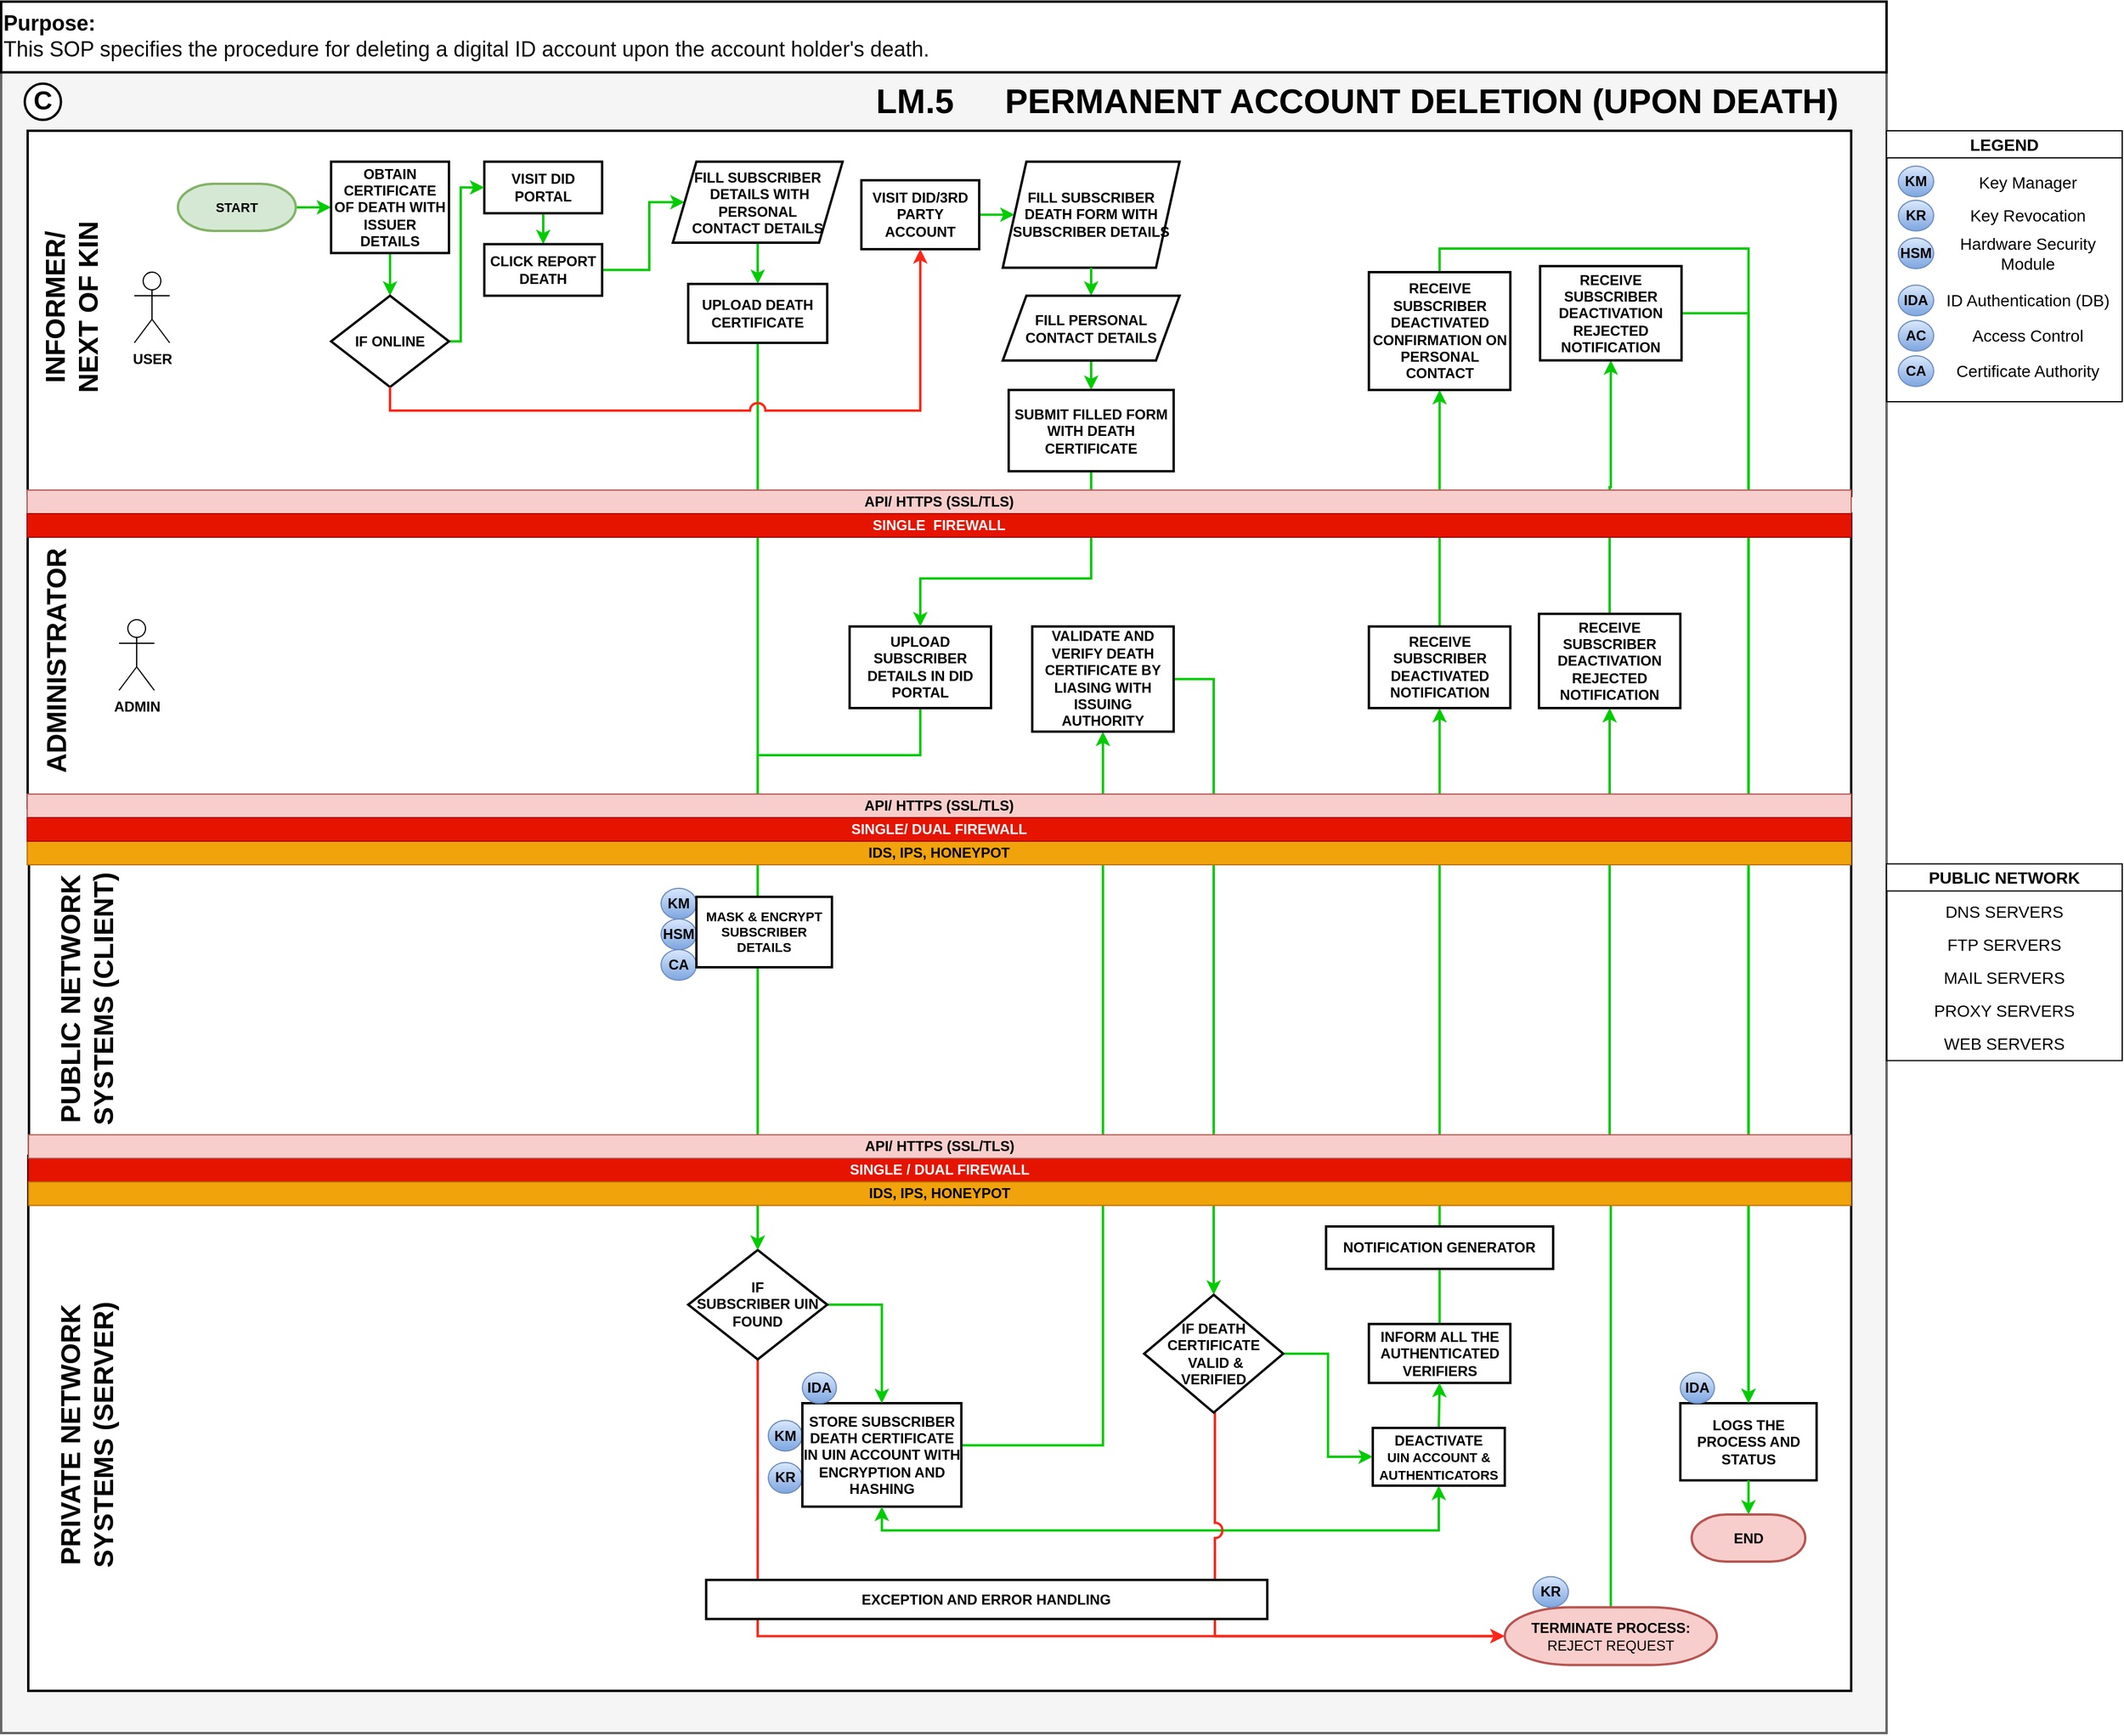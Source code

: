 <mxfile version="24.1.0" type="device">
  <diagram id="bsTosLUH5mfE9uCYUgKQ" name="Page-1">
    <mxGraphModel dx="1050" dy="629" grid="1" gridSize="10" guides="1" tooltips="1" connect="1" arrows="1" fold="1" page="1" pageScale="1" pageWidth="1920" pageHeight="1200" math="0" shadow="0">
      <root>
        <mxCell id="0" />
        <mxCell id="1" parent="0" />
        <mxCell id="t8oGIxHCCfBVZsMOv7Ev-1" value="" style="rounded=0;whiteSpace=wrap;html=1;fontSize=22;fillColor=#f5f5f5;fontColor=#333333;strokeColor=#666666;direction=east;strokeWidth=2;fontStyle=1" parent="1" vertex="1">
          <mxGeometry x="220" y="330" width="1600" height="1410" as="geometry" />
        </mxCell>
        <mxCell id="gReoyINGvB5XyIuWN1SI-45" value="" style="rounded=0;whiteSpace=wrap;html=1;strokeWidth=2;fontStyle=1;" parent="1" vertex="1">
          <mxGeometry x="242.46" y="705" width="1547.54" height="250" as="geometry" />
        </mxCell>
        <mxCell id="t8oGIxHCCfBVZsMOv7Ev-2" value="" style="rounded=0;whiteSpace=wrap;html=1;strokeWidth=2;fontStyle=1;fontSize=11;" parent="1" vertex="1">
          <mxGeometry x="243" y="1250" width="1547" height="454.19" as="geometry" />
        </mxCell>
        <mxCell id="t8oGIxHCCfBVZsMOv7Ev-3" value="" style="rounded=0;whiteSpace=wrap;html=1;strokeWidth=2;fontStyle=1;" parent="1" vertex="1">
          <mxGeometry x="243.61" y="950.5" width="1546.39" height="307.5" as="geometry" />
        </mxCell>
        <mxCell id="t8oGIxHCCfBVZsMOv7Ev-5" value="" style="rounded=0;whiteSpace=wrap;html=1;strokeWidth=2;fontStyle=1;" parent="1" vertex="1">
          <mxGeometry x="242.47" y="380" width="1547.53" height="310" as="geometry" />
        </mxCell>
        <mxCell id="Joddp9kIxZkXrCVyOgkU-51" value="LOGS THE PROCESS AND STATUS" style="rounded=0;whiteSpace=wrap;html=1;fontStyle=1;strokeWidth=2;shape=label;boundedLbl=1;backgroundOutline=1;size=15;" parent="1" vertex="1">
          <mxGeometry x="1645" y="1460" width="115.65" height="65.5" as="geometry" />
        </mxCell>
        <mxCell id="Joddp9kIxZkXrCVyOgkU-52" value="&lt;b&gt;END&lt;/b&gt;" style="strokeWidth=2;html=1;shape=mxgraph.flowchart.terminator;whiteSpace=wrap;fillColor=#f8cecc;strokeColor=#b85450;" parent="1" vertex="1">
          <mxGeometry x="1654.64" y="1554.5" width="96.371" height="40" as="geometry" />
        </mxCell>
        <mxCell id="Joddp9kIxZkXrCVyOgkU-50" value="" style="edgeStyle=orthogonalEdgeStyle;rounded=0;orthogonalLoop=1;jettySize=auto;html=1;strokeColor=#00CC00;fontStyle=1;strokeWidth=2;" parent="1" source="Joddp9kIxZkXrCVyOgkU-51" target="Joddp9kIxZkXrCVyOgkU-52" edge="1">
          <mxGeometry relative="1" as="geometry" />
        </mxCell>
        <mxCell id="Joddp9kIxZkXrCVyOgkU-53" value="IDA" style="ellipse;whiteSpace=wrap;html=1;fillColor=#dae8fc;strokeColor=#6c8ebf;gradientColor=#7ea6e0;fontStyle=1" parent="1" vertex="1">
          <mxGeometry x="1645.0" y="1434" width="28.911" height="26" as="geometry" />
        </mxCell>
        <mxCell id="j2RuB6BJgCTbgCunn97j-59" value="KM" style="ellipse;whiteSpace=wrap;html=1;fillColor=#dae8fc;strokeColor=#6c8ebf;gradientColor=#7ea6e0;fontStyle=1" parent="1" vertex="1">
          <mxGeometry x="871.004" y="1474.6" width="28.911" height="26" as="geometry" />
        </mxCell>
        <mxCell id="j2RuB6BJgCTbgCunn97j-63" value="KR" style="ellipse;whiteSpace=wrap;html=1;fillColor=#dae8fc;strokeColor=#6c8ebf;gradientColor=#7ea6e0;fontStyle=1" parent="1" vertex="1">
          <mxGeometry x="871.004" y="1510.41" width="28.911" height="26" as="geometry" />
        </mxCell>
        <mxCell id="Z8aujRM5U38g-EnMuykP-30" style="edgeStyle=orthogonalEdgeStyle;rounded=0;orthogonalLoop=1;jettySize=auto;html=1;exitX=1;exitY=0;exitDx=0;exitDy=35.703;exitPerimeter=0;strokeColor=#00CC00;startArrow=none;startFill=0;strokeWidth=2;fontStyle=1;" parent="1" source="j2RuB6BJgCTbgCunn97j-26" target="Z8aujRM5U38g-EnMuykP-28" edge="1">
          <mxGeometry relative="1" as="geometry" />
        </mxCell>
        <mxCell id="j2RuB6BJgCTbgCunn97j-26" value="STORE SUBSCRIBER DEATH CERTIFICATE IN UIN ACCOUNT WITH ENCRYPTION AND HASHING" style="rounded=0;whiteSpace=wrap;html=1;fontStyle=1;strokeWidth=2;shape=label;boundedLbl=1;backgroundOutline=1;size=15;" parent="1" vertex="1">
          <mxGeometry x="899.91" y="1460" width="134.92" height="87.81" as="geometry" />
        </mxCell>
        <mxCell id="j2RuB6BJgCTbgCunn97j-60" value="IDA" style="ellipse;whiteSpace=wrap;html=1;fillColor=#dae8fc;strokeColor=#6c8ebf;gradientColor=#7ea6e0;fontStyle=1" parent="1" vertex="1">
          <mxGeometry x="899.919" y="1434" width="28.911" height="26" as="geometry" />
        </mxCell>
        <mxCell id="t8oGIxHCCfBVZsMOv7Ev-7" value="INFORMER/&lt;br&gt;NEXT OF KIN" style="text;html=1;align=center;verticalAlign=middle;resizable=0;points=[];autosize=1;strokeColor=none;fillColor=none;fontStyle=1;fontSize=23;strokeWidth=2;horizontal=0;" parent="1" vertex="1">
          <mxGeometry x="240" y="450" width="80" height="160" as="geometry" />
        </mxCell>
        <mxCell id="t8oGIxHCCfBVZsMOv7Ev-11" value="C" style="ellipse;whiteSpace=wrap;html=1;aspect=fixed;strokeWidth=2;fontStyle=1;fontSize=22;direction=south;" parent="1" vertex="1">
          <mxGeometry x="240" y="340" width="30.75" height="30.75" as="geometry" />
        </mxCell>
        <mxCell id="t8oGIxHCCfBVZsMOv7Ev-12" value="&lt;font style=&quot;font-size: 14px;&quot;&gt;LEGEND&lt;/font&gt;" style="swimlane;whiteSpace=wrap;html=1;" parent="1" vertex="1">
          <mxGeometry x="1820" y="380" width="200" height="230" as="geometry" />
        </mxCell>
        <mxCell id="t8oGIxHCCfBVZsMOv7Ev-13" value="KM" style="ellipse;whiteSpace=wrap;html=1;fillColor=#dae8fc;strokeColor=#6c8ebf;gradientColor=#7ea6e0;fontStyle=1" parent="t8oGIxHCCfBVZsMOv7Ev-12" vertex="1">
          <mxGeometry x="10" y="30" width="30" height="26" as="geometry" />
        </mxCell>
        <mxCell id="t8oGIxHCCfBVZsMOv7Ev-14" value="IDA" style="ellipse;whiteSpace=wrap;html=1;fillColor=#dae8fc;strokeColor=#6c8ebf;gradientColor=#7ea6e0;fontStyle=1" parent="t8oGIxHCCfBVZsMOv7Ev-12" vertex="1">
          <mxGeometry x="10" y="131" width="30" height="26" as="geometry" />
        </mxCell>
        <mxCell id="t8oGIxHCCfBVZsMOv7Ev-15" value="HSM" style="ellipse;whiteSpace=wrap;html=1;fillColor=#dae8fc;strokeColor=#6c8ebf;gradientColor=#7ea6e0;fontStyle=1" parent="t8oGIxHCCfBVZsMOv7Ev-12" vertex="1">
          <mxGeometry x="10" y="91" width="30" height="26" as="geometry" />
        </mxCell>
        <mxCell id="t8oGIxHCCfBVZsMOv7Ev-16" value="KR" style="ellipse;whiteSpace=wrap;html=1;fillColor=#dae8fc;strokeColor=#6c8ebf;gradientColor=#7ea6e0;fontStyle=1" parent="t8oGIxHCCfBVZsMOv7Ev-12" vertex="1">
          <mxGeometry x="10" y="59" width="30" height="26" as="geometry" />
        </mxCell>
        <mxCell id="t8oGIxHCCfBVZsMOv7Ev-17" value="Key Manager" style="text;html=1;strokeColor=none;fillColor=none;align=center;verticalAlign=middle;whiteSpace=wrap;rounded=0;fontSize=14;" parent="t8oGIxHCCfBVZsMOv7Ev-12" vertex="1">
          <mxGeometry x="40" y="30" width="160" height="28" as="geometry" />
        </mxCell>
        <mxCell id="t8oGIxHCCfBVZsMOv7Ev-18" value="Key Revocation" style="text;html=1;strokeColor=none;fillColor=none;align=center;verticalAlign=middle;whiteSpace=wrap;rounded=0;fontSize=14;" parent="t8oGIxHCCfBVZsMOv7Ev-12" vertex="1">
          <mxGeometry x="40" y="58" width="160" height="28" as="geometry" />
        </mxCell>
        <mxCell id="t8oGIxHCCfBVZsMOv7Ev-19" value="Hardware Security Module" style="text;html=1;strokeColor=none;fillColor=none;align=center;verticalAlign=middle;whiteSpace=wrap;rounded=0;fontSize=14;" parent="t8oGIxHCCfBVZsMOv7Ev-12" vertex="1">
          <mxGeometry x="40" y="90" width="160" height="28" as="geometry" />
        </mxCell>
        <mxCell id="t8oGIxHCCfBVZsMOv7Ev-20" value="ID Authentication (DB)" style="text;html=1;strokeColor=none;fillColor=none;align=center;verticalAlign=middle;whiteSpace=wrap;rounded=0;fontSize=14;" parent="t8oGIxHCCfBVZsMOv7Ev-12" vertex="1">
          <mxGeometry x="40" y="130" width="160" height="28" as="geometry" />
        </mxCell>
        <mxCell id="t8oGIxHCCfBVZsMOv7Ev-21" value="AC" style="ellipse;whiteSpace=wrap;html=1;fillColor=#dae8fc;strokeColor=#6c8ebf;gradientColor=#7ea6e0;fontStyle=1" parent="t8oGIxHCCfBVZsMOv7Ev-12" vertex="1">
          <mxGeometry x="10" y="161" width="30" height="26" as="geometry" />
        </mxCell>
        <mxCell id="t8oGIxHCCfBVZsMOv7Ev-22" value="Access Control" style="text;html=1;strokeColor=none;fillColor=none;align=center;verticalAlign=middle;whiteSpace=wrap;rounded=0;fontSize=14;" parent="t8oGIxHCCfBVZsMOv7Ev-12" vertex="1">
          <mxGeometry x="40" y="160" width="160" height="28" as="geometry" />
        </mxCell>
        <mxCell id="t8oGIxHCCfBVZsMOv7Ev-23" value="Certificate Authority" style="text;html=1;strokeColor=none;fillColor=none;align=center;verticalAlign=middle;whiteSpace=wrap;rounded=0;fontSize=14;" parent="t8oGIxHCCfBVZsMOv7Ev-12" vertex="1">
          <mxGeometry x="40" y="190" width="160" height="28" as="geometry" />
        </mxCell>
        <mxCell id="t8oGIxHCCfBVZsMOv7Ev-24" value="CA" style="ellipse;whiteSpace=wrap;html=1;fillColor=#dae8fc;strokeColor=#6c8ebf;gradientColor=#7ea6e0;fontStyle=1" parent="t8oGIxHCCfBVZsMOv7Ev-12" vertex="1">
          <mxGeometry x="10" y="191" width="30" height="26" as="geometry" />
        </mxCell>
        <mxCell id="t8oGIxHCCfBVZsMOv7Ev-25" value="PRIVATE NETWORK&lt;br style=&quot;border-color: var(--border-color);&quot;&gt;SYSTEMS (SERVER)" style="text;html=1;align=center;verticalAlign=middle;resizable=0;points=[];autosize=1;strokeColor=none;fillColor=none;fontStyle=1;fontSize=23;strokeWidth=2;horizontal=0;" parent="1" vertex="1">
          <mxGeometry x="253" y="1367.19" width="80" height="240" as="geometry" />
        </mxCell>
        <mxCell id="t8oGIxHCCfBVZsMOv7Ev-26" value="PUBLIC NETWORK&lt;br style=&quot;border-color: var(--border-color);&quot;&gt;SYSTEMS (CLIENT)" style="text;html=1;align=center;verticalAlign=middle;resizable=0;points=[];autosize=1;strokeColor=none;fillColor=none;fontStyle=1;fontSize=23;strokeWidth=2;horizontal=0;" parent="1" vertex="1">
          <mxGeometry x="253" y="1002.19" width="80" height="230" as="geometry" />
        </mxCell>
        <mxCell id="t8oGIxHCCfBVZsMOv7Ev-33" value="&lt;font style=&quot;font-size: 14px;&quot;&gt;PUBLIC NETWORK&lt;/font&gt;" style="swimlane;whiteSpace=wrap;html=1;" parent="1" vertex="1">
          <mxGeometry x="1820" y="1002.19" width="200" height="167" as="geometry" />
        </mxCell>
        <mxCell id="t8oGIxHCCfBVZsMOv7Ev-34" value="DNS SERVERS" style="text;html=1;strokeColor=none;fillColor=none;align=center;verticalAlign=middle;whiteSpace=wrap;rounded=0;fontSize=14;" parent="t8oGIxHCCfBVZsMOv7Ev-33" vertex="1">
          <mxGeometry y="27" width="200" height="28" as="geometry" />
        </mxCell>
        <mxCell id="t8oGIxHCCfBVZsMOv7Ev-35" value="FTP SERVERS" style="text;html=1;strokeColor=none;fillColor=none;align=center;verticalAlign=middle;whiteSpace=wrap;rounded=0;fontSize=14;" parent="t8oGIxHCCfBVZsMOv7Ev-33" vertex="1">
          <mxGeometry y="55" width="200" height="28" as="geometry" />
        </mxCell>
        <mxCell id="t8oGIxHCCfBVZsMOv7Ev-36" value="MAIL SERVERS" style="text;html=1;strokeColor=none;fillColor=none;align=center;verticalAlign=middle;whiteSpace=wrap;rounded=0;fontSize=14;" parent="t8oGIxHCCfBVZsMOv7Ev-33" vertex="1">
          <mxGeometry y="83" width="200" height="28" as="geometry" />
        </mxCell>
        <mxCell id="t8oGIxHCCfBVZsMOv7Ev-37" value="PROXY SERVERS" style="text;html=1;strokeColor=none;fillColor=none;align=center;verticalAlign=middle;whiteSpace=wrap;rounded=0;fontSize=14;" parent="t8oGIxHCCfBVZsMOv7Ev-33" vertex="1">
          <mxGeometry y="111" width="200" height="28" as="geometry" />
        </mxCell>
        <mxCell id="t8oGIxHCCfBVZsMOv7Ev-38" value="WEB SERVERS" style="text;html=1;strokeColor=none;fillColor=none;align=center;verticalAlign=middle;whiteSpace=wrap;rounded=0;fontSize=14;" parent="t8oGIxHCCfBVZsMOv7Ev-33" vertex="1">
          <mxGeometry y="139" width="200" height="28" as="geometry" />
        </mxCell>
        <mxCell id="buAgDzbR7j7-b7g-iSKb-22" value="USER" style="shape=umlActor;verticalLabelPosition=bottom;verticalAlign=top;html=1;outlineConnect=0;fontStyle=1" parent="1" vertex="1">
          <mxGeometry x="333" y="500" width="30" height="60" as="geometry" />
        </mxCell>
        <mxCell id="Joddp9kIxZkXrCVyOgkU-38" style="edgeStyle=orthogonalEdgeStyle;rounded=0;orthogonalLoop=1;jettySize=auto;html=1;exitX=0.5;exitY=1;exitDx=0;exitDy=0;entryX=0.5;entryY=0;entryDx=0;entryDy=0;strokeColor=#00CC00;fontStyle=1;strokeWidth=2;" parent="1" edge="1">
          <mxGeometry relative="1" as="geometry">
            <mxPoint x="1176.25" y="459.05" as="sourcePoint" />
          </mxGeometry>
        </mxCell>
        <mxCell id="Joddp9kIxZkXrCVyOgkU-79" value="ADMINISTRATOR" style="text;html=1;align=center;verticalAlign=middle;resizable=0;points=[];autosize=1;strokeColor=none;fillColor=none;fontStyle=1;fontSize=23;strokeWidth=2;horizontal=0;" parent="1" vertex="1">
          <mxGeometry x="242.08" y="730" width="50" height="200" as="geometry" />
        </mxCell>
        <mxCell id="Joddp9kIxZkXrCVyOgkU-118" value="ADMIN" style="shape=umlActor;verticalLabelPosition=bottom;verticalAlign=top;html=1;outlineConnect=0;fontStyle=1" parent="1" vertex="1">
          <mxGeometry x="320" y="795" width="30" height="60" as="geometry" />
        </mxCell>
        <mxCell id="VvgAosoIfMzqGJNysZm7-115" style="edgeStyle=orthogonalEdgeStyle;rounded=0;orthogonalLoop=1;jettySize=auto;html=1;exitX=0.5;exitY=0;exitDx=0;exitDy=0;entryX=0.5;entryY=0;entryDx=0;entryDy=0;entryPerimeter=0;strokeColor=#FF2617;strokeWidth=2;fontStyle=1;" parent="1" edge="1">
          <mxGeometry relative="1" as="geometry">
            <mxPoint x="770" y="299.47" as="sourcePoint" />
          </mxGeometry>
        </mxCell>
        <mxCell id="VvgAosoIfMzqGJNysZm7-131" value="LM.5" style="text;html=1;align=center;verticalAlign=middle;resizable=0;points=[];autosize=1;strokeColor=none;fillColor=none;fontStyle=1;strokeWidth=2;fontSize=29;" parent="1" vertex="1">
          <mxGeometry x="950.0" y="330" width="90" height="50" as="geometry" />
        </mxCell>
        <mxCell id="Z8aujRM5U38g-EnMuykP-47" style="edgeStyle=orthogonalEdgeStyle;rounded=0;orthogonalLoop=1;jettySize=auto;html=1;exitX=0.5;exitY=0;exitDx=0;exitDy=0;exitPerimeter=0;entryX=0.5;entryY=1;entryDx=0;entryDy=0;strokeColor=#00CC00;startArrow=none;startFill=0;strokeWidth=2;fontStyle=1;" parent="1" source="j2RuB6BJgCTbgCunn97j-38" target="Z8aujRM5U38g-EnMuykP-45" edge="1">
          <mxGeometry relative="1" as="geometry" />
        </mxCell>
        <mxCell id="j2RuB6BJgCTbgCunn97j-38" value="&lt;span style=&quot;border-color: var(--border-color);&quot;&gt;&lt;b&gt;TERMINATE PROCESS:&lt;/b&gt;&lt;br&gt;REJECT REQUEST&lt;br&gt;&lt;/span&gt;" style="strokeWidth=2;html=1;shape=mxgraph.flowchart.terminator;whiteSpace=wrap;fillColor=#f8cecc;strokeColor=#b85450;" parent="1" vertex="1">
          <mxGeometry x="1496.0" y="1633.19" width="180" height="49" as="geometry" />
        </mxCell>
        <mxCell id="j2RuB6BJgCTbgCunn97j-39" value="KR" style="ellipse;whiteSpace=wrap;html=1;fillColor=#dae8fc;strokeColor=#6c8ebf;gradientColor=#7ea6e0;fontStyle=1" parent="1" vertex="1">
          <mxGeometry x="1520" y="1607.19" width="30" height="26" as="geometry" />
        </mxCell>
        <mxCell id="Z8aujRM5U38g-EnMuykP-2" style="edgeStyle=orthogonalEdgeStyle;rounded=0;orthogonalLoop=1;jettySize=auto;html=1;exitX=1;exitY=0.5;exitDx=0;exitDy=0;exitPerimeter=0;entryX=0;entryY=0.5;entryDx=0;entryDy=0;strokeColor=#00CC00;startArrow=none;startFill=0;strokeWidth=2;fontStyle=1;" parent="1" source="Fsxy1geYPozJgv8WNH-K-21" target="Fsxy1geYPozJgv8WNH-K-25" edge="1">
          <mxGeometry relative="1" as="geometry" />
        </mxCell>
        <mxCell id="Fsxy1geYPozJgv8WNH-K-21" value="&lt;b style=&quot;font-size: 11px;&quot;&gt;START&lt;br&gt;&lt;/b&gt;" style="strokeWidth=2;html=1;shape=mxgraph.flowchart.terminator;whiteSpace=wrap;fillColor=#d5e8d4;strokeColor=#82b366;fontSize=11;" parent="1" vertex="1">
          <mxGeometry x="370" y="425.0" width="100" height="40" as="geometry" />
        </mxCell>
        <mxCell id="Z8aujRM5U38g-EnMuykP-6" style="edgeStyle=orthogonalEdgeStyle;rounded=0;orthogonalLoop=1;jettySize=auto;html=1;exitX=0.5;exitY=1;exitDx=0;exitDy=0;strokeColor=#00CC00;startArrow=none;startFill=0;strokeWidth=2;fontStyle=1;" parent="1" source="Fsxy1geYPozJgv8WNH-K-25" target="Z8aujRM5U38g-EnMuykP-5" edge="1">
          <mxGeometry relative="1" as="geometry" />
        </mxCell>
        <mxCell id="Fsxy1geYPozJgv8WNH-K-25" value="OBTAIN CERTIFICATE OF DEATH WITH ISSUER DETAILS" style="rounded=0;whiteSpace=wrap;html=1;fontStyle=1;strokeWidth=2;shape=label;" parent="1" vertex="1">
          <mxGeometry x="500" y="406.25" width="100" height="77.5" as="geometry" />
        </mxCell>
        <mxCell id="t8oGIxHCCfBVZsMOv7Ev-41" value="PERMANENT ACCOUNT DELETION (UPON DEATH)" style="text;html=1;align=center;verticalAlign=middle;resizable=0;points=[];autosize=1;strokeColor=none;fillColor=none;fontStyle=1;strokeWidth=2;fontSize=29;" parent="1" vertex="1">
          <mxGeometry x="1060" y="330.38" width="730" height="50" as="geometry" />
        </mxCell>
        <mxCell id="Z8aujRM5U38g-EnMuykP-21" style="edgeStyle=orthogonalEdgeStyle;rounded=0;orthogonalLoop=1;jettySize=auto;html=1;exitX=1;exitY=0.5;exitDx=0;exitDy=0;entryX=0;entryY=0.5;entryDx=0;entryDy=0;strokeColor=#00CC00;startArrow=none;startFill=0;strokeWidth=2;fontStyle=1;" parent="1" source="Z8aujRM5U38g-EnMuykP-3" target="Z8aujRM5U38g-EnMuykP-11" edge="1">
          <mxGeometry relative="1" as="geometry" />
        </mxCell>
        <mxCell id="Z8aujRM5U38g-EnMuykP-3" value="VISIT DID/3RD PARTY ACCOUNT" style="rounded=0;whiteSpace=wrap;html=1;fontStyle=1;strokeWidth=2;shape=label;" parent="1" vertex="1">
          <mxGeometry x="950" y="422" width="100" height="58.5" as="geometry" />
        </mxCell>
        <mxCell id="Z8aujRM5U38g-EnMuykP-10" style="edgeStyle=orthogonalEdgeStyle;rounded=0;orthogonalLoop=1;jettySize=auto;html=1;exitX=0.5;exitY=1;exitDx=0;exitDy=0;strokeColor=#00CC00;startArrow=none;startFill=0;strokeWidth=2;fontStyle=1;" parent="1" source="Z8aujRM5U38g-EnMuykP-4" target="Z8aujRM5U38g-EnMuykP-9" edge="1">
          <mxGeometry relative="1" as="geometry" />
        </mxCell>
        <mxCell id="Z8aujRM5U38g-EnMuykP-4" value="VISIT DID PORTAL" style="rounded=0;whiteSpace=wrap;html=1;fontStyle=1;strokeWidth=2;shape=label;" parent="1" vertex="1">
          <mxGeometry x="630" y="406.25" width="100" height="43.75" as="geometry" />
        </mxCell>
        <mxCell id="Z8aujRM5U38g-EnMuykP-7" style="edgeStyle=orthogonalEdgeStyle;rounded=0;orthogonalLoop=1;jettySize=auto;html=1;exitX=1;exitY=0.5;exitDx=0;exitDy=0;entryX=0;entryY=0.5;entryDx=0;entryDy=0;strokeColor=#00CC00;startArrow=none;startFill=0;strokeWidth=2;fontStyle=1;" parent="1" source="Z8aujRM5U38g-EnMuykP-5" target="Z8aujRM5U38g-EnMuykP-4" edge="1">
          <mxGeometry relative="1" as="geometry">
            <Array as="points">
              <mxPoint x="610" y="559" />
              <mxPoint x="610" y="428" />
            </Array>
          </mxGeometry>
        </mxCell>
        <mxCell id="Z8aujRM5U38g-EnMuykP-5" value="IF ONLINE" style="rounded=0;whiteSpace=wrap;html=1;fontStyle=1;strokeWidth=2;shape=rhombus;perimeter=rhombusPerimeter;" parent="1" vertex="1">
          <mxGeometry x="500" y="520" width="100" height="77.5" as="geometry" />
        </mxCell>
        <mxCell id="Z8aujRM5U38g-EnMuykP-13" style="edgeStyle=orthogonalEdgeStyle;rounded=0;orthogonalLoop=1;jettySize=auto;html=1;exitX=1;exitY=0.5;exitDx=0;exitDy=0;entryX=0;entryY=0.5;entryDx=0;entryDy=0;strokeColor=#00CC00;startArrow=none;startFill=0;strokeWidth=2;fontStyle=1;" parent="1" source="Z8aujRM5U38g-EnMuykP-9" target="Z8aujRM5U38g-EnMuykP-12" edge="1">
          <mxGeometry relative="1" as="geometry">
            <Array as="points">
              <mxPoint x="770" y="498" />
              <mxPoint x="770" y="441" />
            </Array>
          </mxGeometry>
        </mxCell>
        <mxCell id="Z8aujRM5U38g-EnMuykP-9" value="CLICK REPORT DEATH" style="rounded=0;whiteSpace=wrap;html=1;fontStyle=1;strokeWidth=2;shape=label;" parent="1" vertex="1">
          <mxGeometry x="630" y="476.25" width="100" height="43.75" as="geometry" />
        </mxCell>
        <mxCell id="Z8aujRM5U38g-EnMuykP-24" style="edgeStyle=orthogonalEdgeStyle;rounded=0;orthogonalLoop=1;jettySize=auto;html=1;exitX=0.5;exitY=1;exitDx=0;exitDy=0;strokeColor=#00CC00;startArrow=none;startFill=0;strokeWidth=2;fontStyle=1;" parent="1" source="Z8aujRM5U38g-EnMuykP-35" target="Z8aujRM5U38g-EnMuykP-23" edge="1">
          <mxGeometry relative="1" as="geometry" />
        </mxCell>
        <mxCell id="Z8aujRM5U38g-EnMuykP-11" value="FILL SUBSCRIBER DEATH FORM WITH SUBSCRIBER DETAILS" style="rounded=0;whiteSpace=wrap;html=1;fontStyle=1;strokeWidth=2;shape=parallelogram;perimeter=parallelogramPerimeter;fixedSize=1;" parent="1" vertex="1">
          <mxGeometry x="1070" y="406.25" width="150" height="90" as="geometry" />
        </mxCell>
        <mxCell id="Z8aujRM5U38g-EnMuykP-17" style="edgeStyle=orthogonalEdgeStyle;rounded=0;orthogonalLoop=1;jettySize=auto;html=1;exitX=0.5;exitY=1;exitDx=0;exitDy=0;strokeColor=#00CC00;startArrow=none;startFill=0;strokeWidth=2;fontStyle=1;" parent="1" source="Z8aujRM5U38g-EnMuykP-12" target="Z8aujRM5U38g-EnMuykP-16" edge="1">
          <mxGeometry relative="1" as="geometry" />
        </mxCell>
        <mxCell id="Z8aujRM5U38g-EnMuykP-12" value="FILL SUBSCRIBER&lt;br&gt;&amp;nbsp;DETAILS WITH PERSONAL &lt;br&gt;CONTACT DETAILS" style="rounded=0;whiteSpace=wrap;html=1;fontStyle=1;strokeWidth=2;shape=parallelogram;perimeter=parallelogramPerimeter;fixedSize=1;" parent="1" vertex="1">
          <mxGeometry x="790" y="406.25" width="144.07" height="68.75" as="geometry" />
        </mxCell>
        <mxCell id="Z8aujRM5U38g-EnMuykP-20" style="edgeStyle=orthogonalEdgeStyle;rounded=0;orthogonalLoop=1;jettySize=auto;html=1;exitX=0.5;exitY=1;exitDx=0;exitDy=0;entryX=0.5;entryY=0;entryDx=0;entryDy=0;strokeColor=#00CC00;startArrow=none;startFill=0;strokeWidth=2;fontStyle=1;" parent="1" source="Z8aujRM5U38g-EnMuykP-16" target="Z8aujRM5U38g-EnMuykP-19" edge="1">
          <mxGeometry relative="1" as="geometry" />
        </mxCell>
        <mxCell id="Z8aujRM5U38g-EnMuykP-16" value="UPLOAD DEATH CERTIFICATE" style="rounded=0;whiteSpace=wrap;html=1;fontStyle=1;strokeWidth=2;shape=label;" parent="1" vertex="1">
          <mxGeometry x="803.05" y="510" width="117.97" height="50" as="geometry" />
        </mxCell>
        <mxCell id="Z8aujRM5U38g-EnMuykP-27" style="edgeStyle=orthogonalEdgeStyle;rounded=0;orthogonalLoop=1;jettySize=auto;html=1;exitX=0.5;exitY=1;exitDx=0;exitDy=0;entryX=0;entryY=0.5;entryDx=0;entryDy=0;entryPerimeter=0;strokeColor=#FF2617;startArrow=none;startFill=0;strokeWidth=2;fontStyle=1;" parent="1" source="Z8aujRM5U38g-EnMuykP-19" target="j2RuB6BJgCTbgCunn97j-38" edge="1">
          <mxGeometry relative="1" as="geometry" />
        </mxCell>
        <mxCell id="Z8aujRM5U38g-EnMuykP-29" style="edgeStyle=orthogonalEdgeStyle;rounded=0;orthogonalLoop=1;jettySize=auto;html=1;exitX=1;exitY=0.5;exitDx=0;exitDy=0;strokeColor=#00CC00;startArrow=none;startFill=0;strokeWidth=2;fontStyle=1;" parent="1" source="Z8aujRM5U38g-EnMuykP-19" target="j2RuB6BJgCTbgCunn97j-26" edge="1">
          <mxGeometry relative="1" as="geometry" />
        </mxCell>
        <mxCell id="Z8aujRM5U38g-EnMuykP-19" value="IF &lt;br&gt;SUBSCRIBER UIN FOUND" style="rounded=0;whiteSpace=wrap;html=1;fontStyle=1;strokeWidth=2;shape=rhombus;perimeter=rhombusPerimeter;" parent="1" vertex="1">
          <mxGeometry x="803.05" y="1330" width="117.97" height="92.81" as="geometry" />
        </mxCell>
        <mxCell id="Z8aujRM5U38g-EnMuykP-26" style="edgeStyle=orthogonalEdgeStyle;rounded=0;orthogonalLoop=1;jettySize=auto;html=1;exitX=0.5;exitY=1;exitDx=0;exitDy=0;strokeColor=#00CC00;startArrow=none;startFill=0;strokeWidth=2;fontStyle=1;" parent="1" source="Z8aujRM5U38g-EnMuykP-22" target="Z8aujRM5U38g-EnMuykP-19" edge="1">
          <mxGeometry relative="1" as="geometry">
            <Array as="points">
              <mxPoint x="1000" y="910" />
              <mxPoint x="862" y="910" />
            </Array>
          </mxGeometry>
        </mxCell>
        <mxCell id="Z8aujRM5U38g-EnMuykP-22" value="UPLOAD SUBSCRIBER DETAILS IN DID PORTAL" style="rounded=0;whiteSpace=wrap;html=1;fontStyle=1;strokeWidth=2;shape=label;" parent="1" vertex="1">
          <mxGeometry x="940" y="800.75" width="120" height="69.25" as="geometry" />
        </mxCell>
        <mxCell id="Z8aujRM5U38g-EnMuykP-25" style="edgeStyle=orthogonalEdgeStyle;rounded=0;orthogonalLoop=1;jettySize=auto;html=1;exitX=0.5;exitY=1;exitDx=0;exitDy=0;strokeColor=#00CC00;startArrow=none;startFill=0;strokeWidth=2;fontStyle=1;" parent="1" source="Z8aujRM5U38g-EnMuykP-23" target="Z8aujRM5U38g-EnMuykP-22" edge="1">
          <mxGeometry relative="1" as="geometry">
            <Array as="points">
              <mxPoint x="1145" y="760" />
              <mxPoint x="1000" y="760" />
            </Array>
          </mxGeometry>
        </mxCell>
        <mxCell id="Z8aujRM5U38g-EnMuykP-23" value="SUBMIT FILLED FORM WITH DEATH CERTIFICATE" style="rounded=0;whiteSpace=wrap;html=1;fontStyle=1;strokeWidth=2;shape=label;" parent="1" vertex="1">
          <mxGeometry x="1075" y="600" width="140" height="69" as="geometry" />
        </mxCell>
        <mxCell id="Fsxy1geYPozJgv8WNH-K-73" value="" style="group" parent="1" vertex="1" connectable="0">
          <mxGeometry x="780" y="1030" width="145" height="80.25" as="geometry" />
        </mxCell>
        <mxCell id="Fsxy1geYPozJgv8WNH-K-75" value="KM" style="ellipse;whiteSpace=wrap;html=1;fillColor=#dae8fc;strokeColor=#6c8ebf;gradientColor=#7ea6e0;fontStyle=1" parent="Fsxy1geYPozJgv8WNH-K-73" vertex="1">
          <mxGeometry y="-7" width="30" height="26" as="geometry" />
        </mxCell>
        <mxCell id="Fsxy1geYPozJgv8WNH-K-76" value="HSM" style="ellipse;whiteSpace=wrap;html=1;fillColor=#dae8fc;strokeColor=#6c8ebf;gradientColor=#7ea6e0;fontStyle=1" parent="Fsxy1geYPozJgv8WNH-K-73" vertex="1">
          <mxGeometry y="19" width="30" height="26" as="geometry" />
        </mxCell>
        <mxCell id="Fsxy1geYPozJgv8WNH-K-77" value="CA" style="ellipse;whiteSpace=wrap;html=1;fillColor=#dae8fc;strokeColor=#6c8ebf;gradientColor=#7ea6e0;fontStyle=1" parent="Fsxy1geYPozJgv8WNH-K-73" vertex="1">
          <mxGeometry y="45" width="30" height="26" as="geometry" />
        </mxCell>
        <mxCell id="Fsxy1geYPozJgv8WNH-K-74" value="MASK &amp;amp; ENCRYPT SUBSCRIBER DETAILS" style="rounded=0;whiteSpace=wrap;html=1;fontStyle=1;strokeWidth=2;fontSize=11;" parent="Fsxy1geYPozJgv8WNH-K-73" vertex="1">
          <mxGeometry x="30" y="0.25" width="115" height="59.75" as="geometry" />
        </mxCell>
        <mxCell id="Z8aujRM5U38g-EnMuykP-32" style="edgeStyle=orthogonalEdgeStyle;rounded=0;orthogonalLoop=1;jettySize=auto;html=1;exitX=1;exitY=0.5;exitDx=0;exitDy=0;strokeColor=#00CC00;startArrow=none;startFill=0;strokeWidth=2;fontStyle=1;" parent="1" source="Z8aujRM5U38g-EnMuykP-28" target="Z8aujRM5U38g-EnMuykP-31" edge="1">
          <mxGeometry relative="1" as="geometry" />
        </mxCell>
        <mxCell id="Z8aujRM5U38g-EnMuykP-28" value="VALIDATE AND VERIFY DEATH CERTIFICATE BY LIASING WITH ISSUING AUTHORITY" style="rounded=0;whiteSpace=wrap;html=1;fontStyle=1;strokeWidth=2;shape=label;" parent="1" vertex="1">
          <mxGeometry x="1095" y="800.75" width="120" height="89.25" as="geometry" />
        </mxCell>
        <mxCell id="Z8aujRM5U38g-EnMuykP-38" value="" style="edgeStyle=orthogonalEdgeStyle;rounded=0;orthogonalLoop=1;jettySize=auto;html=1;exitX=0.5;exitY=1;exitDx=0;exitDy=0;entryX=0.5;entryY=1;entryDx=0;entryDy=0;entryPerimeter=0;strokeColor=#00CC00;startArrow=classic;startFill=1;strokeWidth=2;fontStyle=1;labelBackgroundColor=none;align=left;" parent="1" source="fReay-NNWKmBhFvxdp6h-1" target="j2RuB6BJgCTbgCunn97j-26" edge="1">
          <mxGeometry x="0.81" y="13" relative="1" as="geometry">
            <Array as="points">
              <mxPoint x="1440" y="1568" />
              <mxPoint x="967" y="1568" />
            </Array>
            <mxPoint as="offset" />
          </mxGeometry>
        </mxCell>
        <mxCell id="Z8aujRM5U38g-EnMuykP-40" style="edgeStyle=orthogonalEdgeStyle;rounded=0;orthogonalLoop=1;jettySize=auto;html=1;exitX=1;exitY=0.5;exitDx=0;exitDy=0;strokeColor=#00CC00;startArrow=none;startFill=0;strokeWidth=2;fontStyle=1;entryX=0;entryY=0.5;entryDx=0;entryDy=0;" parent="1" source="Z8aujRM5U38g-EnMuykP-31" target="fReay-NNWKmBhFvxdp6h-1" edge="1">
          <mxGeometry relative="1" as="geometry" />
        </mxCell>
        <mxCell id="Z8aujRM5U38g-EnMuykP-37" value="" style="edgeStyle=orthogonalEdgeStyle;rounded=0;orthogonalLoop=1;jettySize=auto;html=1;exitX=0.5;exitY=1;exitDx=0;exitDy=0;strokeColor=#00CC00;startArrow=none;startFill=0;strokeWidth=2;fontStyle=1;" parent="1" source="Z8aujRM5U38g-EnMuykP-11" target="Z8aujRM5U38g-EnMuykP-35" edge="1">
          <mxGeometry relative="1" as="geometry">
            <mxPoint x="1145" y="496" as="sourcePoint" />
            <mxPoint x="1145" y="600" as="targetPoint" />
          </mxGeometry>
        </mxCell>
        <mxCell id="Z8aujRM5U38g-EnMuykP-35" value="FILL PERSONAL&lt;br style=&quot;border-color: var(--border-color);&quot;&gt;CONTACT DETAILS" style="rounded=0;whiteSpace=wrap;html=1;fontStyle=1;strokeWidth=2;shape=parallelogram;perimeter=parallelogramPerimeter;fixedSize=1;" parent="1" vertex="1">
          <mxGeometry x="1070" y="520" width="150" height="55" as="geometry" />
        </mxCell>
        <mxCell id="Z8aujRM5U38g-EnMuykP-42" style="edgeStyle=orthogonalEdgeStyle;rounded=0;orthogonalLoop=1;jettySize=auto;html=1;exitX=0.5;exitY=0;exitDx=0;exitDy=0;entryX=0.5;entryY=1;entryDx=0;entryDy=0;strokeColor=#00CC00;startArrow=none;startFill=0;strokeWidth=2;fontStyle=1;" parent="1" source="Z8aujRM5U38g-EnMuykP-39" target="Z8aujRM5U38g-EnMuykP-41" edge="1">
          <mxGeometry relative="1" as="geometry" />
        </mxCell>
        <mxCell id="Z8aujRM5U38g-EnMuykP-39" value="INFORM ALL THE AUTHENTICATED VERIFIERS" style="rounded=0;whiteSpace=wrap;html=1;fontStyle=1;strokeWidth=2;shape=label;" parent="1" vertex="1">
          <mxGeometry x="1380.71" y="1392.81" width="120" height="50" as="geometry" />
        </mxCell>
        <mxCell id="Z8aujRM5U38g-EnMuykP-44" style="edgeStyle=orthogonalEdgeStyle;rounded=0;orthogonalLoop=1;jettySize=auto;html=1;exitX=0.5;exitY=0;exitDx=0;exitDy=0;entryX=0.5;entryY=1;entryDx=0;entryDy=0;strokeColor=#00CC00;startArrow=none;startFill=0;strokeWidth=2;fontStyle=1;" parent="1" source="Z8aujRM5U38g-EnMuykP-41" target="Z8aujRM5U38g-EnMuykP-43" edge="1">
          <mxGeometry relative="1" as="geometry" />
        </mxCell>
        <mxCell id="Z8aujRM5U38g-EnMuykP-41" value="RECEIVE SUBSCRIBER DEACTIVATED NOTIFICATION" style="rounded=0;whiteSpace=wrap;html=1;fontStyle=1;strokeWidth=2;shape=label;" parent="1" vertex="1">
          <mxGeometry x="1380.71" y="800.75" width="120" height="69.25" as="geometry" />
        </mxCell>
        <mxCell id="j2RuB6BJgCTbgCunn97j-37" value="NOTIFICATION GENERATOR" style="rounded=0;whiteSpace=wrap;html=1;fontStyle=1;strokeWidth=2;shape=label;" parent="1" vertex="1">
          <mxGeometry x="1344.34" y="1310" width="192.74" height="36.01" as="geometry" />
        </mxCell>
        <mxCell id="f_se9oXCDrHDR2uGx5iV-1" style="edgeStyle=orthogonalEdgeStyle;rounded=0;orthogonalLoop=1;jettySize=auto;html=1;exitX=0.5;exitY=0;exitDx=0;exitDy=0;strokeColor=#00CC00;startArrow=none;startFill=0;strokeWidth=2;fontStyle=1;" parent="1" source="Z8aujRM5U38g-EnMuykP-43" target="Joddp9kIxZkXrCVyOgkU-51" edge="1">
          <mxGeometry relative="1" as="geometry" />
        </mxCell>
        <mxCell id="Z8aujRM5U38g-EnMuykP-43" value="RECEIVE SUBSCRIBER DEACTIVATED CONFIRMATION ON PERSONAL CONTACT" style="rounded=0;whiteSpace=wrap;html=1;fontStyle=1;strokeWidth=2;shape=label;" parent="1" vertex="1">
          <mxGeometry x="1380.71" y="500" width="120" height="100" as="geometry" />
        </mxCell>
        <mxCell id="Z8aujRM5U38g-EnMuykP-48" style="edgeStyle=orthogonalEdgeStyle;rounded=0;orthogonalLoop=1;jettySize=auto;html=1;exitX=0.5;exitY=0;exitDx=0;exitDy=0;entryX=0.5;entryY=1;entryDx=0;entryDy=0;strokeColor=#00CC00;startArrow=none;startFill=0;strokeWidth=2;fontStyle=1;" parent="1" source="Z8aujRM5U38g-EnMuykP-45" target="Z8aujRM5U38g-EnMuykP-46" edge="1">
          <mxGeometry relative="1" as="geometry" />
        </mxCell>
        <mxCell id="Z8aujRM5U38g-EnMuykP-45" value="RECEIVE SUBSCRIBER DEACTIVATION REJECTED NOTIFICATION" style="rounded=0;whiteSpace=wrap;html=1;fontStyle=1;strokeWidth=2;shape=label;" parent="1" vertex="1">
          <mxGeometry x="1525" y="790" width="120" height="80" as="geometry" />
        </mxCell>
        <mxCell id="Z8aujRM5U38g-EnMuykP-49" style="edgeStyle=orthogonalEdgeStyle;rounded=0;orthogonalLoop=1;jettySize=auto;html=1;exitX=1;exitY=0.5;exitDx=0;exitDy=0;strokeColor=#00CC00;startArrow=none;startFill=0;strokeWidth=2;fontStyle=1;" parent="1" source="Z8aujRM5U38g-EnMuykP-46" target="Joddp9kIxZkXrCVyOgkU-51" edge="1">
          <mxGeometry relative="1" as="geometry" />
        </mxCell>
        <mxCell id="Z8aujRM5U38g-EnMuykP-46" value="RECEIVE SUBSCRIBER DEACTIVATION REJECTED NOTIFICATION" style="rounded=0;whiteSpace=wrap;html=1;fontStyle=1;strokeWidth=2;shape=label;" parent="1" vertex="1">
          <mxGeometry x="1526" y="494.87" width="120" height="80" as="geometry" />
        </mxCell>
        <mxCell id="VvgAosoIfMzqGJNysZm7-6" value="" style="group" parent="1" vertex="1" connectable="0">
          <mxGeometry x="242" y="685" width="1548" height="40" as="geometry" />
        </mxCell>
        <mxCell id="VvgAosoIfMzqGJNysZm7-5" value="API/ HTTPS (SSL/TLS)" style="shape=label;whiteSpace=wrap;html=1;boundedLbl=1;backgroundOutline=1;darkOpacity=0.05;darkOpacity2=0.1;fillColor=#f8cecc;strokeColor=#b85450;rounded=0;fontStyle=1" parent="VvgAosoIfMzqGJNysZm7-6" vertex="1">
          <mxGeometry width="1548" height="20" as="geometry" />
        </mxCell>
        <mxCell id="VvgAosoIfMzqGJNysZm7-4" value="SINGLE&amp;nbsp; FIREWALL" style="shape=label;whiteSpace=wrap;html=1;boundedLbl=1;backgroundOutline=1;darkOpacity=0.05;darkOpacity2=0.1;fillColor=#e51400;fontColor=#ffffff;strokeColor=#B20000;rounded=0;fontStyle=1" parent="VvgAosoIfMzqGJNysZm7-6" vertex="1">
          <mxGeometry y="20" width="1548.0" height="20" as="geometry" />
        </mxCell>
        <mxCell id="fReay-NNWKmBhFvxdp6h-2" style="edgeStyle=orthogonalEdgeStyle;rounded=0;orthogonalLoop=1;jettySize=auto;html=1;exitX=0.5;exitY=0;exitDx=0;exitDy=0;entryX=0.5;entryY=1;entryDx=0;entryDy=0;strokeColor=#00CC00;startArrow=none;startFill=0;strokeWidth=2;fontStyle=1;" parent="1" source="fReay-NNWKmBhFvxdp6h-1" target="Z8aujRM5U38g-EnMuykP-39" edge="1">
          <mxGeometry relative="1" as="geometry" />
        </mxCell>
        <mxCell id="fReay-NNWKmBhFvxdp6h-1" value="DEACTIVATE&lt;br style=&quot;border-color: var(--border-color); font-size: 11px; text-align: left;&quot;&gt;&lt;span style=&quot;font-size: 11px; text-align: left;&quot;&gt;UIN ACCOUNT&amp;nbsp;&amp;amp;&lt;/span&gt;&lt;br style=&quot;border-color: var(--border-color); font-size: 11px; text-align: left;&quot;&gt;&lt;span style=&quot;font-size: 11px; text-align: left;&quot;&gt;AUTHENTICATORS&lt;/span&gt;" style="rounded=0;whiteSpace=wrap;html=1;fontStyle=1;strokeWidth=2;shape=label;" parent="1" vertex="1">
          <mxGeometry x="1384" y="1481" width="112" height="49" as="geometry" />
        </mxCell>
        <mxCell id="t8oGIxHCCfBVZsMOv7Ev-181" value="" style="group" parent="1" vertex="1" connectable="0">
          <mxGeometry x="243.14" y="1232.19" width="1546.86" height="60" as="geometry" />
        </mxCell>
        <mxCell id="t8oGIxHCCfBVZsMOv7Ev-182" value="" style="group" parent="t8oGIxHCCfBVZsMOv7Ev-181" vertex="1" connectable="0">
          <mxGeometry y="20" width="1546.86" height="40" as="geometry" />
        </mxCell>
        <mxCell id="t8oGIxHCCfBVZsMOv7Ev-183" value="SINGLE / DUAL FIREWALL" style="shape=label;whiteSpace=wrap;html=1;boundedLbl=1;backgroundOutline=1;darkOpacity=0.05;darkOpacity2=0.1;fillColor=#e51400;fontColor=#ffffff;strokeColor=#B20000;rounded=0;fontStyle=1" parent="t8oGIxHCCfBVZsMOv7Ev-182" vertex="1">
          <mxGeometry width="1546.86" height="20" as="geometry" />
        </mxCell>
        <mxCell id="t8oGIxHCCfBVZsMOv7Ev-184" value="IDS, IPS, HONEYPOT" style="shape=label;whiteSpace=wrap;html=1;boundedLbl=1;backgroundOutline=1;darkOpacity=0.05;darkOpacity2=0.1;fillColor=#f0a30a;strokeColor=#BD7000;rounded=0;fontColor=#000000;fontSize=12;fontStyle=1" parent="t8oGIxHCCfBVZsMOv7Ev-182" vertex="1">
          <mxGeometry y="20" width="1546.86" height="20" as="geometry" />
        </mxCell>
        <mxCell id="t8oGIxHCCfBVZsMOv7Ev-185" value="API/ HTTPS (SSL/TLS)" style="shape=label;whiteSpace=wrap;html=1;boundedLbl=1;backgroundOutline=1;darkOpacity=0.05;darkOpacity2=0.1;fillColor=#f8cecc;strokeColor=#b85450;rounded=0;fontStyle=1" parent="t8oGIxHCCfBVZsMOv7Ev-181" vertex="1">
          <mxGeometry width="1546.86" height="20" as="geometry" />
        </mxCell>
        <mxCell id="t8oGIxHCCfBVZsMOv7Ev-176" value="" style="group" parent="1" vertex="1" connectable="0">
          <mxGeometry x="242.08" y="943" width="1547.92" height="94.38" as="geometry" />
        </mxCell>
        <mxCell id="t8oGIxHCCfBVZsMOv7Ev-180" value="API/ HTTPS (SSL/TLS)" style="shape=label;whiteSpace=wrap;html=1;boundedLbl=1;backgroundOutline=1;darkOpacity=0.05;darkOpacity2=0.1;fillColor=#f8cecc;strokeColor=#b85450;rounded=0;fontStyle=1" parent="t8oGIxHCCfBVZsMOv7Ev-176" vertex="1">
          <mxGeometry width="1547.92" height="20.0" as="geometry" />
        </mxCell>
        <mxCell id="t8oGIxHCCfBVZsMOv7Ev-177" value="" style="group" parent="t8oGIxHCCfBVZsMOv7Ev-176" vertex="1" connectable="0">
          <mxGeometry y="20.0" width="1547.92" height="74.38" as="geometry" />
        </mxCell>
        <mxCell id="t8oGIxHCCfBVZsMOv7Ev-178" value="IDS, IPS, HONEYPOT" style="shape=label;whiteSpace=wrap;html=1;boundedLbl=1;backgroundOutline=1;darkOpacity=0.05;darkOpacity2=0.1;fillColor=#f0a30a;strokeColor=#BD7000;rounded=0;fontColor=#000000;fontSize=12;fontStyle=1" parent="t8oGIxHCCfBVZsMOv7Ev-177" vertex="1">
          <mxGeometry y="20.0" width="1547.92" height="20.0" as="geometry" />
        </mxCell>
        <mxCell id="t8oGIxHCCfBVZsMOv7Ev-179" value="SINGLE/ DUAL FIREWALL" style="shape=label;whiteSpace=wrap;html=1;boundedLbl=1;backgroundOutline=1;darkOpacity=0.05;darkOpacity2=0.1;fillColor=#e51400;fontColor=#ffffff;strokeColor=#B20000;rounded=0;fontStyle=1" parent="t8oGIxHCCfBVZsMOv7Ev-177" vertex="1">
          <mxGeometry width="1547.92" height="20.0" as="geometry" />
        </mxCell>
        <mxCell id="Z8aujRM5U38g-EnMuykP-8" style="edgeStyle=orthogonalEdgeStyle;rounded=0;orthogonalLoop=1;jettySize=auto;html=1;exitX=0.5;exitY=1;exitDx=0;exitDy=0;entryX=0.5;entryY=1;entryDx=0;entryDy=0;strokeColor=#FF2617;startArrow=none;startFill=0;strokeWidth=2;fontStyle=1;jumpStyle=arc;jumpSize=11;" parent="1" source="Z8aujRM5U38g-EnMuykP-5" target="Z8aujRM5U38g-EnMuykP-3" edge="1">
          <mxGeometry relative="1" as="geometry" />
        </mxCell>
        <mxCell id="Z8aujRM5U38g-EnMuykP-34" style="edgeStyle=orthogonalEdgeStyle;rounded=0;orthogonalLoop=1;jettySize=auto;html=1;exitX=0.5;exitY=1;exitDx=0;exitDy=0;entryX=0;entryY=0.5;entryDx=0;entryDy=0;entryPerimeter=0;strokeColor=#FF2617;startArrow=none;startFill=0;strokeWidth=2;fontStyle=1;jumpStyle=arc;jumpSize=11;" parent="1" source="Z8aujRM5U38g-EnMuykP-31" target="j2RuB6BJgCTbgCunn97j-38" edge="1">
          <mxGeometry relative="1" as="geometry">
            <Array as="points">
              <mxPoint x="1250" y="1443" />
              <mxPoint x="1250" y="1658" />
            </Array>
          </mxGeometry>
        </mxCell>
        <mxCell id="Fsxy1geYPozJgv8WNH-K-51" value="EXCEPTION AND ERROR HANDLING" style="rounded=0;whiteSpace=wrap;html=1;fontStyle=1;strokeWidth=2;shape=label;" parent="1" vertex="1">
          <mxGeometry x="818.28" y="1610" width="476.17" height="33.2" as="geometry" />
        </mxCell>
        <mxCell id="Z8aujRM5U38g-EnMuykP-31" value="IF DEATH CERTIFICATE&lt;br&gt;&amp;nbsp;VALID &amp;amp; &lt;br&gt;VERIFIED" style="rounded=0;whiteSpace=wrap;html=1;fontStyle=1;strokeWidth=2;shape=rhombus;perimeter=rhombusPerimeter;" parent="1" vertex="1">
          <mxGeometry x="1190" y="1368" width="117.97" height="100" as="geometry" />
        </mxCell>
        <mxCell id="EJs3NMF7vBE9p6VcNG7t-1" value="&lt;div style=&quot;font-size: 18px;&quot;&gt;&lt;font style=&quot;font-size: 18px;&quot;&gt;&lt;b style=&quot;font-size: 18px;&quot;&gt;Purpose:&lt;/b&gt;&lt;/font&gt;&lt;/div&gt;&lt;div style=&quot;font-size: 18px;&quot;&gt;This SOP s&lt;span style=&quot;background-color: rgb(255, 255, 255); color: rgb(13, 13, 13); font-size: 18px; white-space-collapse: preserve;&quot;&gt;pecifies the procedure for deleting a digital ID account upon the account holder&#39;s death. &lt;/span&gt;&lt;br style=&quot;font-size: 18px;&quot;&gt;&lt;/div&gt;" style="whiteSpace=wrap;html=1;align=left;rounded=0;strokeWidth=2;verticalAlign=middle;fontFamily=Helvetica;fontSize=18;fontStyle=0;" vertex="1" parent="1">
          <mxGeometry x="220" y="270.38" width="1600" height="60" as="geometry" />
        </mxCell>
      </root>
    </mxGraphModel>
  </diagram>
</mxfile>
